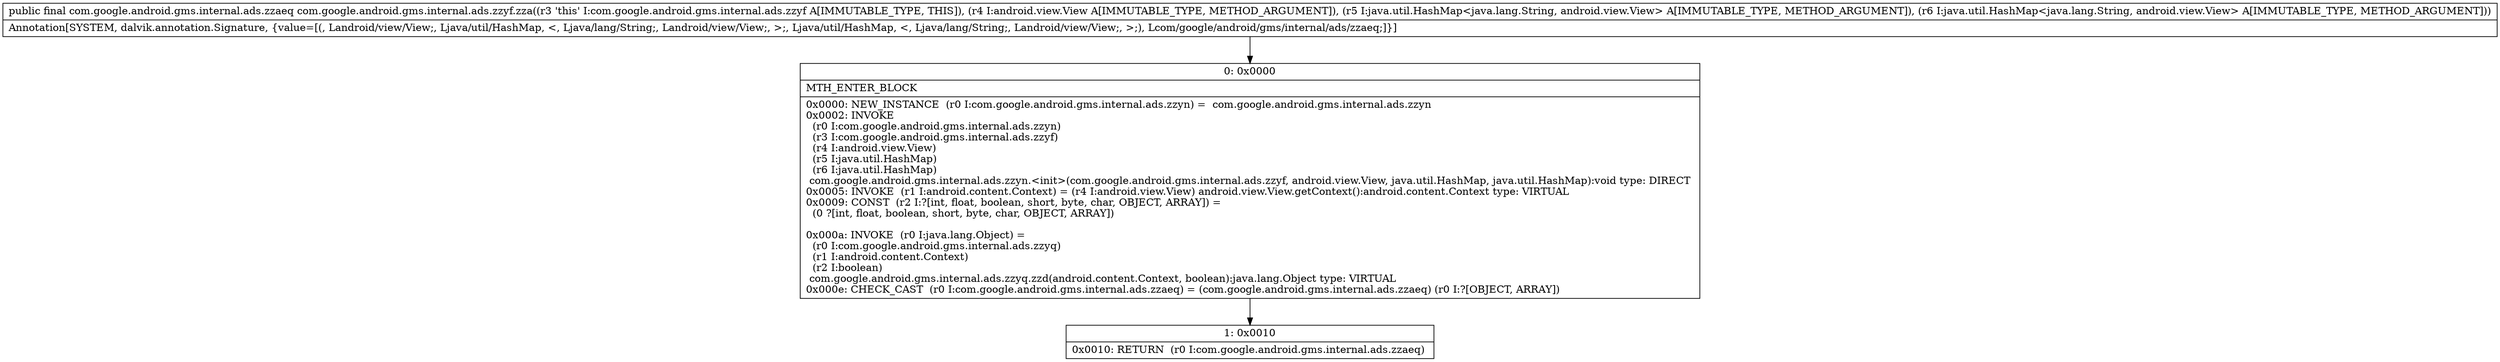digraph "CFG forcom.google.android.gms.internal.ads.zzyf.zza(Landroid\/view\/View;Ljava\/util\/HashMap;Ljava\/util\/HashMap;)Lcom\/google\/android\/gms\/internal\/ads\/zzaeq;" {
Node_0 [shape=record,label="{0\:\ 0x0000|MTH_ENTER_BLOCK\l|0x0000: NEW_INSTANCE  (r0 I:com.google.android.gms.internal.ads.zzyn) =  com.google.android.gms.internal.ads.zzyn \l0x0002: INVOKE  \l  (r0 I:com.google.android.gms.internal.ads.zzyn)\l  (r3 I:com.google.android.gms.internal.ads.zzyf)\l  (r4 I:android.view.View)\l  (r5 I:java.util.HashMap)\l  (r6 I:java.util.HashMap)\l com.google.android.gms.internal.ads.zzyn.\<init\>(com.google.android.gms.internal.ads.zzyf, android.view.View, java.util.HashMap, java.util.HashMap):void type: DIRECT \l0x0005: INVOKE  (r1 I:android.content.Context) = (r4 I:android.view.View) android.view.View.getContext():android.content.Context type: VIRTUAL \l0x0009: CONST  (r2 I:?[int, float, boolean, short, byte, char, OBJECT, ARRAY]) = \l  (0 ?[int, float, boolean, short, byte, char, OBJECT, ARRAY])\l \l0x000a: INVOKE  (r0 I:java.lang.Object) = \l  (r0 I:com.google.android.gms.internal.ads.zzyq)\l  (r1 I:android.content.Context)\l  (r2 I:boolean)\l com.google.android.gms.internal.ads.zzyq.zzd(android.content.Context, boolean):java.lang.Object type: VIRTUAL \l0x000e: CHECK_CAST  (r0 I:com.google.android.gms.internal.ads.zzaeq) = (com.google.android.gms.internal.ads.zzaeq) (r0 I:?[OBJECT, ARRAY]) \l}"];
Node_1 [shape=record,label="{1\:\ 0x0010|0x0010: RETURN  (r0 I:com.google.android.gms.internal.ads.zzaeq) \l}"];
MethodNode[shape=record,label="{public final com.google.android.gms.internal.ads.zzaeq com.google.android.gms.internal.ads.zzyf.zza((r3 'this' I:com.google.android.gms.internal.ads.zzyf A[IMMUTABLE_TYPE, THIS]), (r4 I:android.view.View A[IMMUTABLE_TYPE, METHOD_ARGUMENT]), (r5 I:java.util.HashMap\<java.lang.String, android.view.View\> A[IMMUTABLE_TYPE, METHOD_ARGUMENT]), (r6 I:java.util.HashMap\<java.lang.String, android.view.View\> A[IMMUTABLE_TYPE, METHOD_ARGUMENT]))  | Annotation[SYSTEM, dalvik.annotation.Signature, \{value=[(, Landroid\/view\/View;, Ljava\/util\/HashMap, \<, Ljava\/lang\/String;, Landroid\/view\/View;, \>;, Ljava\/util\/HashMap, \<, Ljava\/lang\/String;, Landroid\/view\/View;, \>;), Lcom\/google\/android\/gms\/internal\/ads\/zzaeq;]\}]\l}"];
MethodNode -> Node_0;
Node_0 -> Node_1;
}

